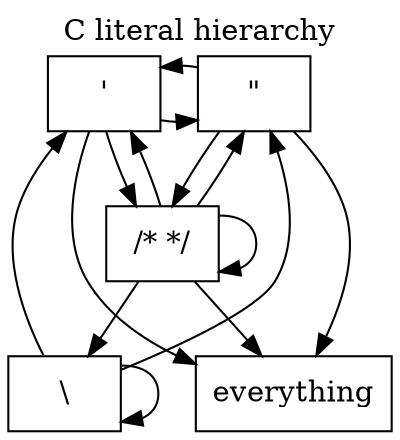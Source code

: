 digraph G {
	graph [layout=dot rankdir=TB]

label="C literal hierarchy";
labelloc="t";
squote[label="'",shape="box"];
dquote[label="\"",shape="box"];
bslash[label="\\",shape="box"];
comment[label="/* */",shape="box"];
everything[shape="box"];
  squote -> everything
  dquote -> everything
  squote -> dquote
  dquote -> squote
  bslash -> {bslash squote dquote}
  comment -> dquote
  dquote -> comment
  comment -> everything
  comment -> squote
  squote -> comment
  comment -> bslash
  comment -> comment
  
/* lol */

    {rank=same; comment}
    {rank=same; squote, dquote}
    
}
